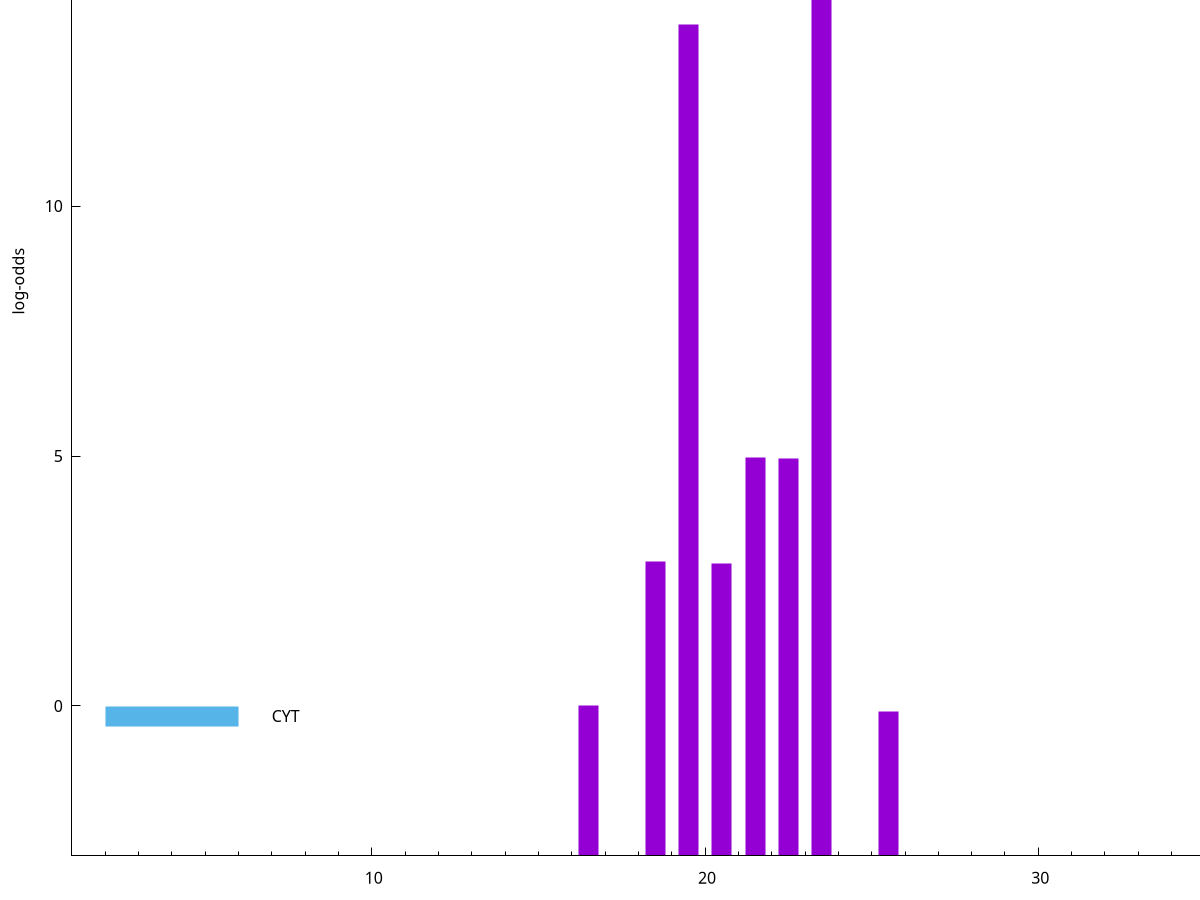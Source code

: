 set title "LipoP predictions for SRR5666408.gff"
set size 2., 1.4
set xrange [1:70] 
set mxtics 10
set yrange [-3:20]
set y2range [0:23]
set ylabel "log-odds"
set term postscript eps color solid "Helvetica" 30
set output "SRR5666408.gff9.eps"
set arrow from 2,15.276 to 6,15.276 nohead lt 1 lw 20
set label "SpI" at 7,15.276
set arrow from 2,-0.200913 to 6,-0.200913 nohead lt 3 lw 20
set label "CYT" at 7,-0.200913
set arrow from 2,15.276 to 6,15.276 nohead lt 1 lw 20
set label "SpI" at 7,15.276
# NOTE: The scores below are the log-odds scores with the threshold
# NOTE: subtracted (a hack to make gnuplot make the histogram all
# NOTE: look nice).
plot "-" axes x1y2 title "" with impulses lt 1 lw 20
23.500000 17.717000
19.500000 16.628500
21.500000 7.978120
22.500000 7.948570
18.500000 5.887940
20.500000 5.846600
16.500000 3.007448
25.500000 2.885026
24.500000 0.017740
e
exit
